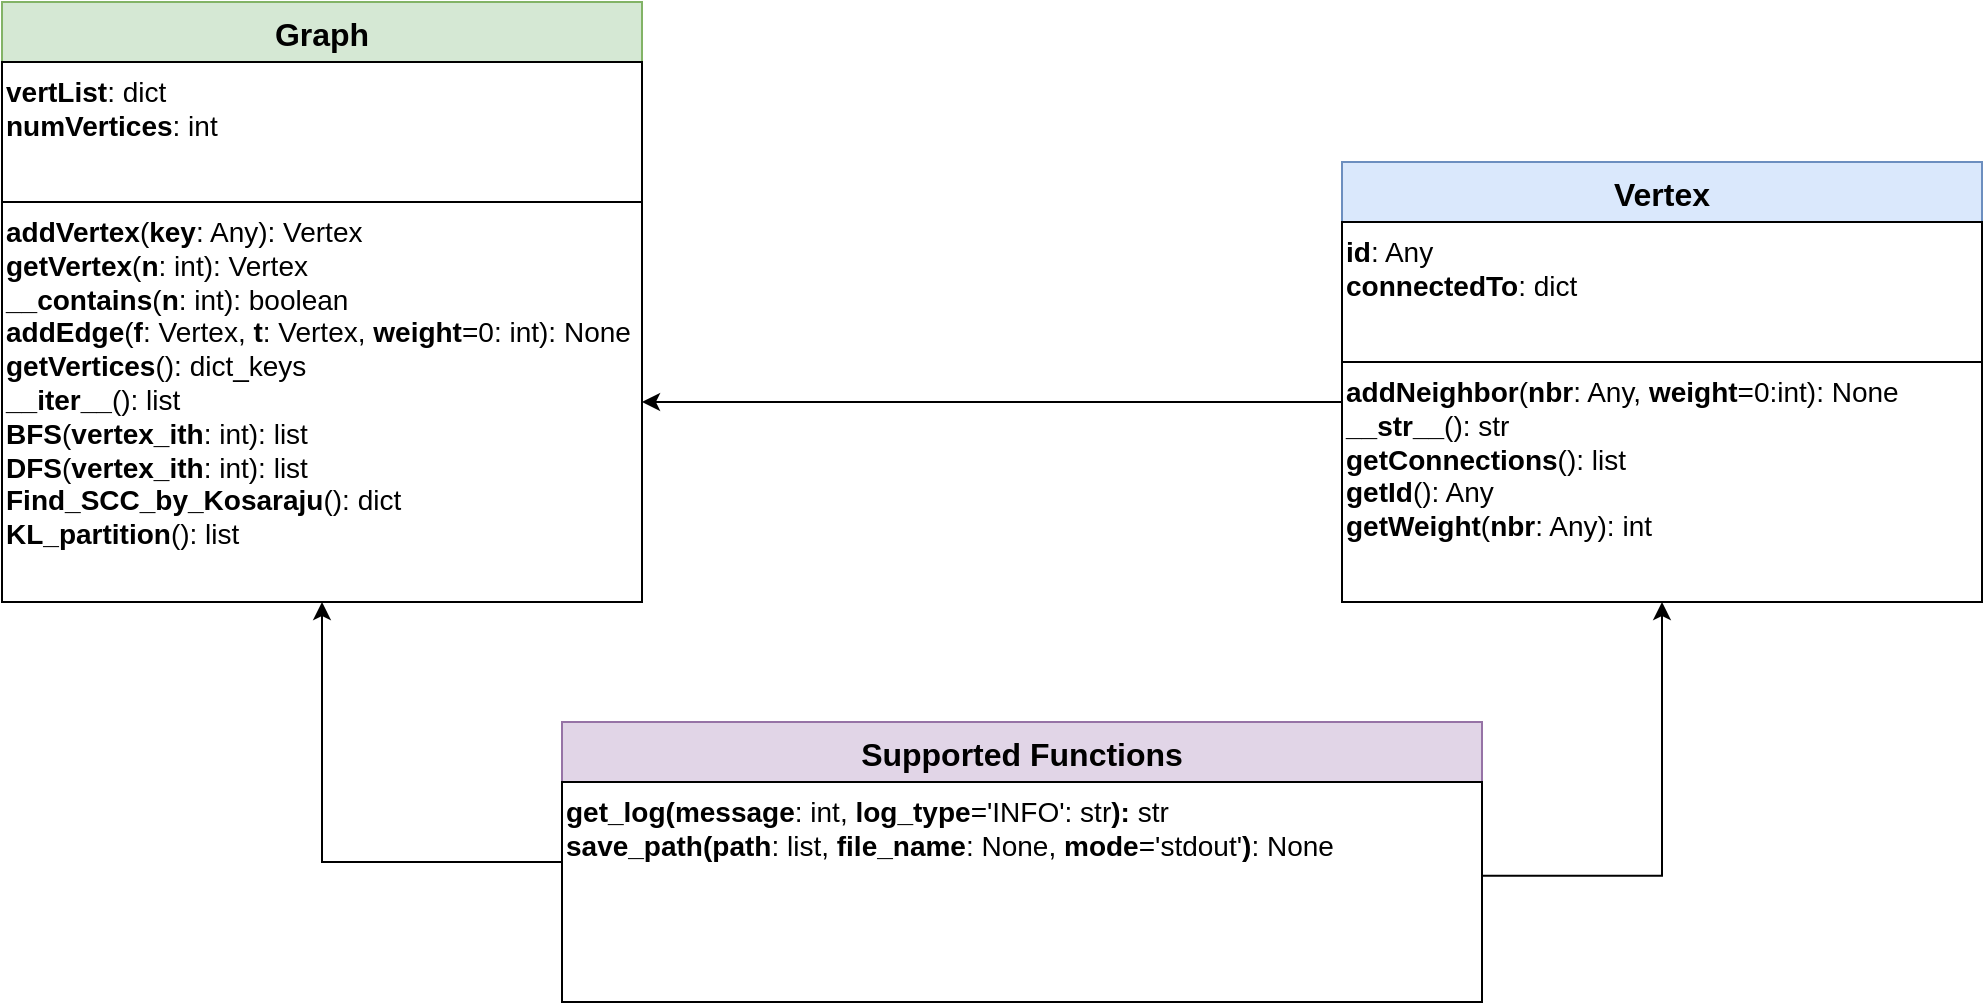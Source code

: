 <mxfile version="21.1.1" type="device">
  <diagram id="VYW9Uvl8YYTAr027NG2u" name="Page-1">
    <mxGraphModel dx="794" dy="491" grid="1" gridSize="10" guides="1" tooltips="1" connect="1" arrows="1" fold="1" page="1" pageScale="1" pageWidth="850" pageHeight="1100" math="0" shadow="0">
      <root>
        <mxCell id="0" />
        <mxCell id="1" parent="0" />
        <mxCell id="Do1l3_DUHeZ8VH6JxnVw-5" value="Graph" style="swimlane;startSize=30;fontSize=16;fillColor=#d5e8d4;strokeColor=#82b366;" parent="1" vertex="1">
          <mxGeometry x="80" y="80" width="320" height="300" as="geometry" />
        </mxCell>
        <mxCell id="Do1l3_DUHeZ8VH6JxnVw-7" value="&lt;div style=&quot;font-size: 14px;&quot;&gt;&lt;span style=&quot;background-color: initial;&quot;&gt;&lt;font style=&quot;font-size: 14px;&quot;&gt;&lt;b&gt;vertList&lt;/b&gt;: dict&lt;/font&gt;&lt;/span&gt;&lt;/div&gt;&lt;div style=&quot;font-size: 14px;&quot;&gt;&lt;span style=&quot;background-color: initial;&quot;&gt;&lt;font style=&quot;font-size: 14px;&quot;&gt;&lt;b&gt;numVertices&lt;/b&gt;: int&lt;/font&gt;&lt;/span&gt;&lt;/div&gt;" style="rounded=0;whiteSpace=wrap;html=1;align=left;verticalAlign=top;" parent="Do1l3_DUHeZ8VH6JxnVw-5" vertex="1">
          <mxGeometry y="30" width="320" height="70" as="geometry" />
        </mxCell>
        <mxCell id="Do1l3_DUHeZ8VH6JxnVw-9" value="&lt;div style=&quot;font-size: 14px;&quot;&gt;&lt;b&gt;addVertex&lt;/b&gt;(&lt;b style=&quot;&quot;&gt;key&lt;/b&gt;: Any): Vertex&lt;/div&gt;&lt;div style=&quot;font-size: 14px;&quot;&gt;&lt;b&gt;getVertex&lt;/b&gt;(&lt;b&gt;n&lt;/b&gt;: int): Vertex&lt;/div&gt;&lt;div style=&quot;font-size: 14px;&quot;&gt;&lt;b&gt;__contains&lt;/b&gt;(&lt;b&gt;n&lt;/b&gt;: int): boolean&lt;/div&gt;&lt;div style=&quot;font-size: 14px;&quot;&gt;&lt;b&gt;addEdge&lt;/b&gt;(&lt;b&gt;f&lt;/b&gt;: Vertex, &lt;b&gt;t&lt;/b&gt;: Vertex, &lt;b&gt;weight&lt;/b&gt;=0: int): None&lt;/div&gt;&lt;div style=&quot;font-size: 14px;&quot;&gt;&lt;b&gt;getVertices&lt;/b&gt;(): dict_keys&lt;/div&gt;&lt;div style=&quot;font-size: 14px;&quot;&gt;&lt;b&gt;__iter__&lt;/b&gt;(): list&lt;/div&gt;&lt;div style=&quot;font-size: 14px;&quot;&gt;&lt;b&gt;BFS&lt;/b&gt;(&lt;b&gt;vertex_ith&lt;/b&gt;: int): list&lt;/div&gt;&lt;div style=&quot;font-size: 14px;&quot;&gt;&lt;b&gt;DFS&lt;/b&gt;(&lt;b&gt;vertex_ith&lt;/b&gt;: int): list&lt;/div&gt;&lt;div style=&quot;&quot;&gt;&lt;font style=&quot;font-size: 14px;&quot;&gt;&lt;b&gt;Find_SCC_by_Kosaraju&lt;/b&gt;(): dict&lt;/font&gt;&lt;br&gt;&lt;/div&gt;&lt;div style=&quot;&quot;&gt;&lt;span style=&quot;font-size: 14px;&quot;&gt;&lt;b&gt;KL_partition&lt;/b&gt;(): list&lt;/span&gt;&lt;/div&gt;" style="rounded=0;whiteSpace=wrap;html=1;align=left;verticalAlign=top;" parent="Do1l3_DUHeZ8VH6JxnVw-5" vertex="1">
          <mxGeometry y="100" width="320" height="200" as="geometry" />
        </mxCell>
        <mxCell id="Do1l3_DUHeZ8VH6JxnVw-16" style="rounded=0;orthogonalLoop=1;jettySize=auto;html=1;fontSize=16;entryX=1;entryY=0.5;entryDx=0;entryDy=0;" parent="1" target="Do1l3_DUHeZ8VH6JxnVw-9" edge="1">
          <mxGeometry relative="1" as="geometry">
            <mxPoint x="752" y="280" as="sourcePoint" />
          </mxGeometry>
        </mxCell>
        <mxCell id="Do1l3_DUHeZ8VH6JxnVw-10" value="Vertex" style="swimlane;startSize=30;fontSize=16;fillColor=#dae8fc;strokeColor=#6c8ebf;" parent="1" vertex="1">
          <mxGeometry x="750" y="160" width="320" height="220" as="geometry" />
        </mxCell>
        <mxCell id="Do1l3_DUHeZ8VH6JxnVw-11" value="&lt;div style=&quot;font-size: 14px;&quot;&gt;&lt;span style=&quot;background-color: initial;&quot;&gt;&lt;font style=&quot;font-size: 14px;&quot;&gt;&lt;b&gt;id&lt;/b&gt;: Any&lt;/font&gt;&lt;/span&gt;&lt;/div&gt;&lt;div style=&quot;font-size: 14px;&quot;&gt;&lt;span style=&quot;background-color: initial;&quot;&gt;&lt;font style=&quot;font-size: 14px;&quot;&gt;&lt;b&gt;connectedTo&lt;/b&gt;: dict&lt;/font&gt;&lt;/span&gt;&lt;/div&gt;" style="rounded=0;whiteSpace=wrap;html=1;align=left;verticalAlign=top;" parent="Do1l3_DUHeZ8VH6JxnVw-10" vertex="1">
          <mxGeometry y="30" width="320" height="70" as="geometry" />
        </mxCell>
        <mxCell id="Do1l3_DUHeZ8VH6JxnVw-12" value="&lt;div style=&quot;font-size: 14px;&quot;&gt;&lt;b&gt;addNeighbor&lt;/b&gt;(&lt;b&gt;nbr&lt;/b&gt;: Any, &lt;b&gt;weight&lt;/b&gt;=0:int): None&lt;/div&gt;&lt;div style=&quot;font-size: 14px;&quot;&gt;&lt;b&gt;__str__&lt;/b&gt;(): str&lt;/div&gt;&lt;div style=&quot;font-size: 14px;&quot;&gt;&lt;b&gt;getConnections&lt;/b&gt;(): list&lt;/div&gt;&lt;div style=&quot;font-size: 14px;&quot;&gt;&lt;b&gt;getId&lt;/b&gt;(): Any&lt;/div&gt;&lt;div style=&quot;font-size: 14px;&quot;&gt;&lt;b&gt;getWeight&lt;/b&gt;(&lt;b&gt;nbr&lt;/b&gt;: Any): int&lt;br&gt;&lt;/div&gt;" style="rounded=0;whiteSpace=wrap;html=1;align=left;verticalAlign=top;" parent="Do1l3_DUHeZ8VH6JxnVw-10" vertex="1">
          <mxGeometry y="100" width="320" height="120" as="geometry" />
        </mxCell>
        <mxCell id="Do1l3_DUHeZ8VH6JxnVw-17" style="edgeStyle=orthogonalEdgeStyle;rounded=0;orthogonalLoop=1;jettySize=auto;html=1;exitX=0;exitY=0.5;exitDx=0;exitDy=0;entryX=0.5;entryY=1;entryDx=0;entryDy=0;fontSize=16;" parent="1" source="Do1l3_DUHeZ8VH6JxnVw-13" target="Do1l3_DUHeZ8VH6JxnVw-9" edge="1">
          <mxGeometry relative="1" as="geometry" />
        </mxCell>
        <mxCell id="Do1l3_DUHeZ8VH6JxnVw-18" style="edgeStyle=orthogonalEdgeStyle;rounded=0;orthogonalLoop=1;jettySize=auto;html=1;entryX=0.5;entryY=1;entryDx=0;entryDy=0;fontSize=16;exitX=0.998;exitY=0.426;exitDx=0;exitDy=0;exitPerimeter=0;" parent="1" source="Do1l3_DUHeZ8VH6JxnVw-15" target="Do1l3_DUHeZ8VH6JxnVw-12" edge="1">
          <mxGeometry relative="1" as="geometry" />
        </mxCell>
        <mxCell id="Do1l3_DUHeZ8VH6JxnVw-13" value="Supported Functions" style="swimlane;startSize=30;fontSize=16;fillColor=#e1d5e7;strokeColor=#9673a6;" parent="1" vertex="1">
          <mxGeometry x="360" y="440" width="460" height="140" as="geometry" />
        </mxCell>
        <mxCell id="Do1l3_DUHeZ8VH6JxnVw-15" value="&lt;div style=&quot;font-size: 14px;&quot;&gt;&lt;b&gt;get_log(message&lt;/b&gt;: int, &lt;b&gt;log_type&lt;/b&gt;=&#39;INFO&#39;: str&lt;b&gt;): &lt;/b&gt;str&lt;/div&gt;&lt;div style=&quot;font-size: 14px;&quot;&gt;&lt;b&gt;save_path(path&lt;/b&gt;: list, &lt;b&gt;file_name&lt;/b&gt;: None, &lt;b&gt;mode&lt;/b&gt;=&#39;stdout&#39;&lt;b&gt;)&lt;/b&gt;: None&lt;/div&gt;" style="rounded=0;whiteSpace=wrap;html=1;align=left;verticalAlign=top;" parent="Do1l3_DUHeZ8VH6JxnVw-13" vertex="1">
          <mxGeometry y="30" width="460" height="110" as="geometry" />
        </mxCell>
      </root>
    </mxGraphModel>
  </diagram>
</mxfile>
